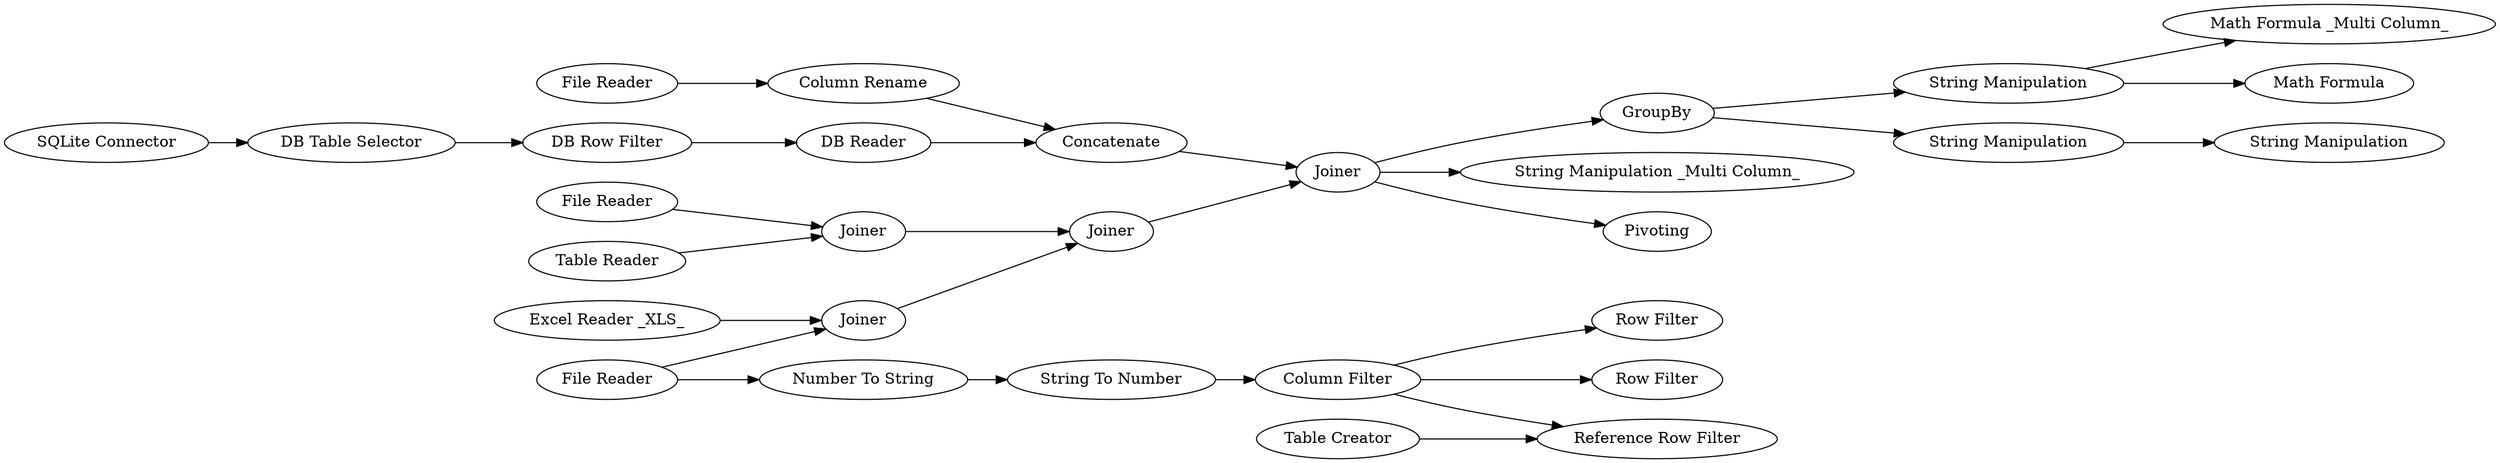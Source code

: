 digraph {
	41 -> 42
	5 -> 16
	8 -> 21
	20 -> 13
	13 -> 43
	7 -> 11
	15 -> 18
	42 -> 43
	21 -> 25
	12 -> 13
	16 -> 42
	11 -> 19
	4 -> 16
	31 -> 32
	26 -> 31
	31 -> 33
	6 -> 41
	26 -> 45
	25 -> 15
	15 -> 22
	8 -> 41
	10 -> 20
	45 -> 46
	19 -> 12
	15 -> 24
	43 -> 34
	43 -> 26
	43 -> 44
	23 -> 22
	7 [label="SQLite Connector"]
	21 [label="Number To String"]
	18 [label="Row Filter"]
	26 [label=GroupBy]
	8 [label="File Reader"]
	19 [label="DB Row Filter"]
	24 [label="Row Filter"]
	41 [label=Joiner]
	31 [label="String Manipulation"]
	6 [label="Excel Reader _XLS_"]
	15 [label="Column Filter"]
	25 [label="String To Number"]
	12 [label="DB Reader"]
	10 [label="File Reader"]
	16 [label=Joiner]
	42 [label=Joiner]
	22 [label="Reference Row Filter"]
	11 [label="DB Table Selector"]
	4 [label="Table Reader"]
	23 [label="Table Creator"]
	5 [label="File Reader"]
	20 [label="Column Rename"]
	13 [label=Concatenate]
	43 [label=Joiner]
	44 [label=Pivoting]
	34 [label="String Manipulation _Multi Column_"]
	46 [label="String Manipulation"]
	33 [label="Math Formula"]
	32 [label="Math Formula _Multi Column_"]
	45 [label="String Manipulation"]
	rankdir=LR
}
